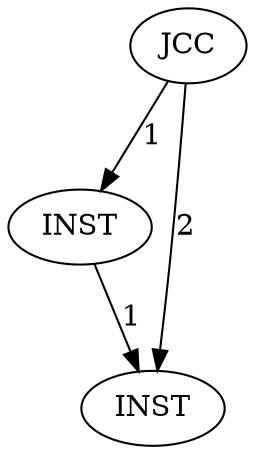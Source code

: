 Digraph G {
"A" [label = "JCC" , options="root"]
"B" [label = "INST"]
"C" [label = "INST"]
"A" -> "B" [label = "1"]
"A" -> "C" [label = "2"]
"B" -> "C" [label = "1"]
}
